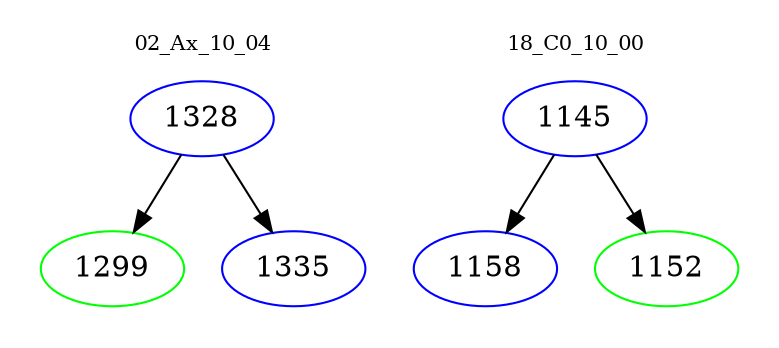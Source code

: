 digraph{
subgraph cluster_0 {
color = white
label = "02_Ax_10_04";
fontsize=10;
T0_1328 [label="1328", color="blue"]
T0_1328 -> T0_1299 [color="black"]
T0_1299 [label="1299", color="green"]
T0_1328 -> T0_1335 [color="black"]
T0_1335 [label="1335", color="blue"]
}
subgraph cluster_1 {
color = white
label = "18_C0_10_00";
fontsize=10;
T1_1145 [label="1145", color="blue"]
T1_1145 -> T1_1158 [color="black"]
T1_1158 [label="1158", color="blue"]
T1_1145 -> T1_1152 [color="black"]
T1_1152 [label="1152", color="green"]
}
}
